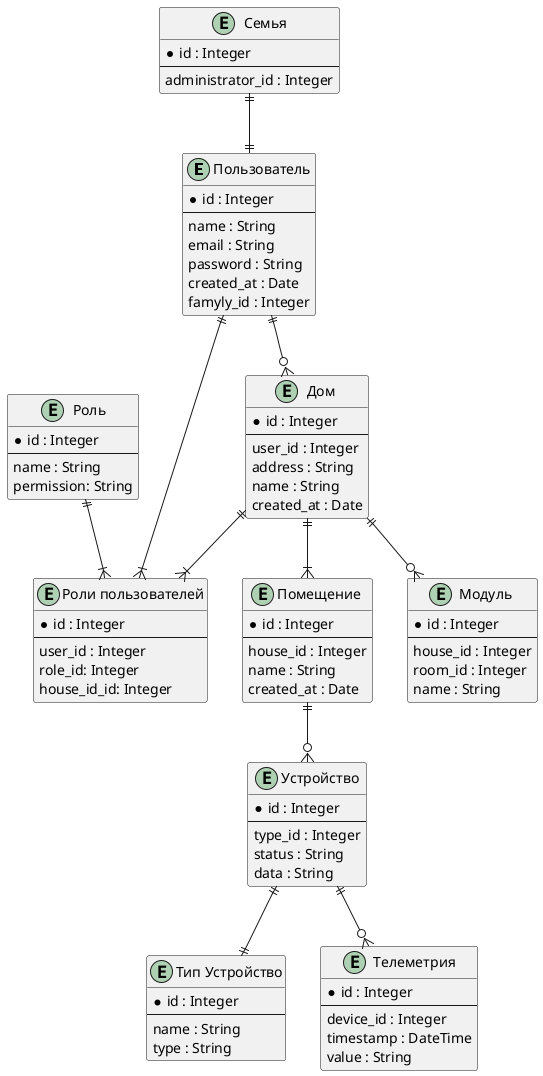 @startuml

entity "Пользователь" as User {
    * id : Integer
    --
    name : String
    email : String
    password : String
    created_at : Date
    famyly_id : Integer
}

entity "Семья" as Family {
    * id : Integer
    --
    administrator_id : Integer
}

entity "Роли пользователей" as UserRole {
    * id : Integer
    --
    user_id : Integer
    role_id: Integer
    house_id_id: Integer
}

entity "Роль" as Role {
    * id : Integer
    --
    name : String
    permission: String
}

entity "Дом " as House {
    * id : Integer
    --
    user_id : Integer
    address : String
    name : String
    created_at : Date
}

entity "Помещение " as Room {
    * id : Integer
    --
    house_id : Integer
    name : String
    created_at : Date
}

entity "Модуль " as Module {
    * id : Integer
    --
    house_id : Integer
    room_id : Integer
    name : String
}

entity "Устройство" as Device {
    * id : Integer
    --
    type_id : Integer
    status : String
    data : String
}

entity "Тип Устройство" as DeviceType {
    * id : Integer
    --
    name : String
    type : String
}

entity "Телеметрия" as TelemetryData {
    * id : Integer
    --
    device_id : Integer
    timestamp : DateTime
    value : String
}

User ||--|{ UserRole
Role ||--|{ UserRole
House ||--|{ UserRole
House ||--|{ Room

Family ||--|| User

User ||--o{ House
House ||--o{ Module

Room ||--o{ Device
Device ||--|| DeviceType
Device ||--o{ TelemetryData

@enduml